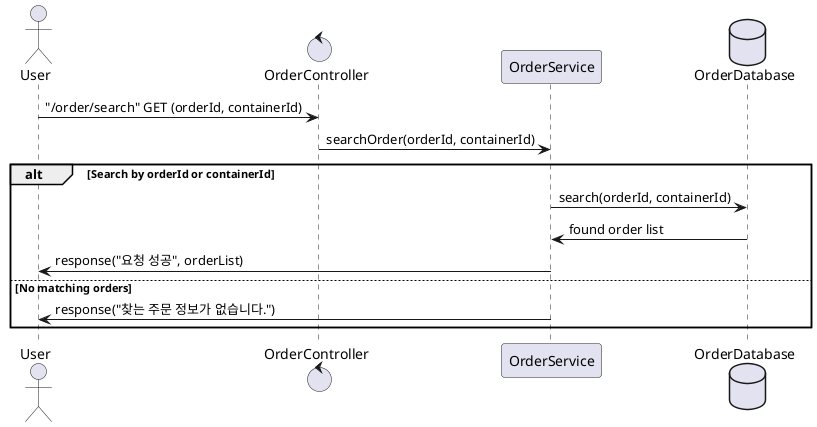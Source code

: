 @startuml

actor User
control OrderController
participant OrderService
database OrderDatabase

User -> OrderController: "/order/search" GET (orderId, containerId)
OrderController -> OrderService: searchOrder(orderId, containerId)
alt Search by orderId or containerId
    OrderService -> OrderDatabase: search(orderId, containerId)
    OrderDatabase -> OrderService: found order list
    OrderService -> User: response("요청 성공", orderList)
else No matching orders
    OrderService -> User: response("찾는 주문 정보가 없습니다.")
end

@enduml
